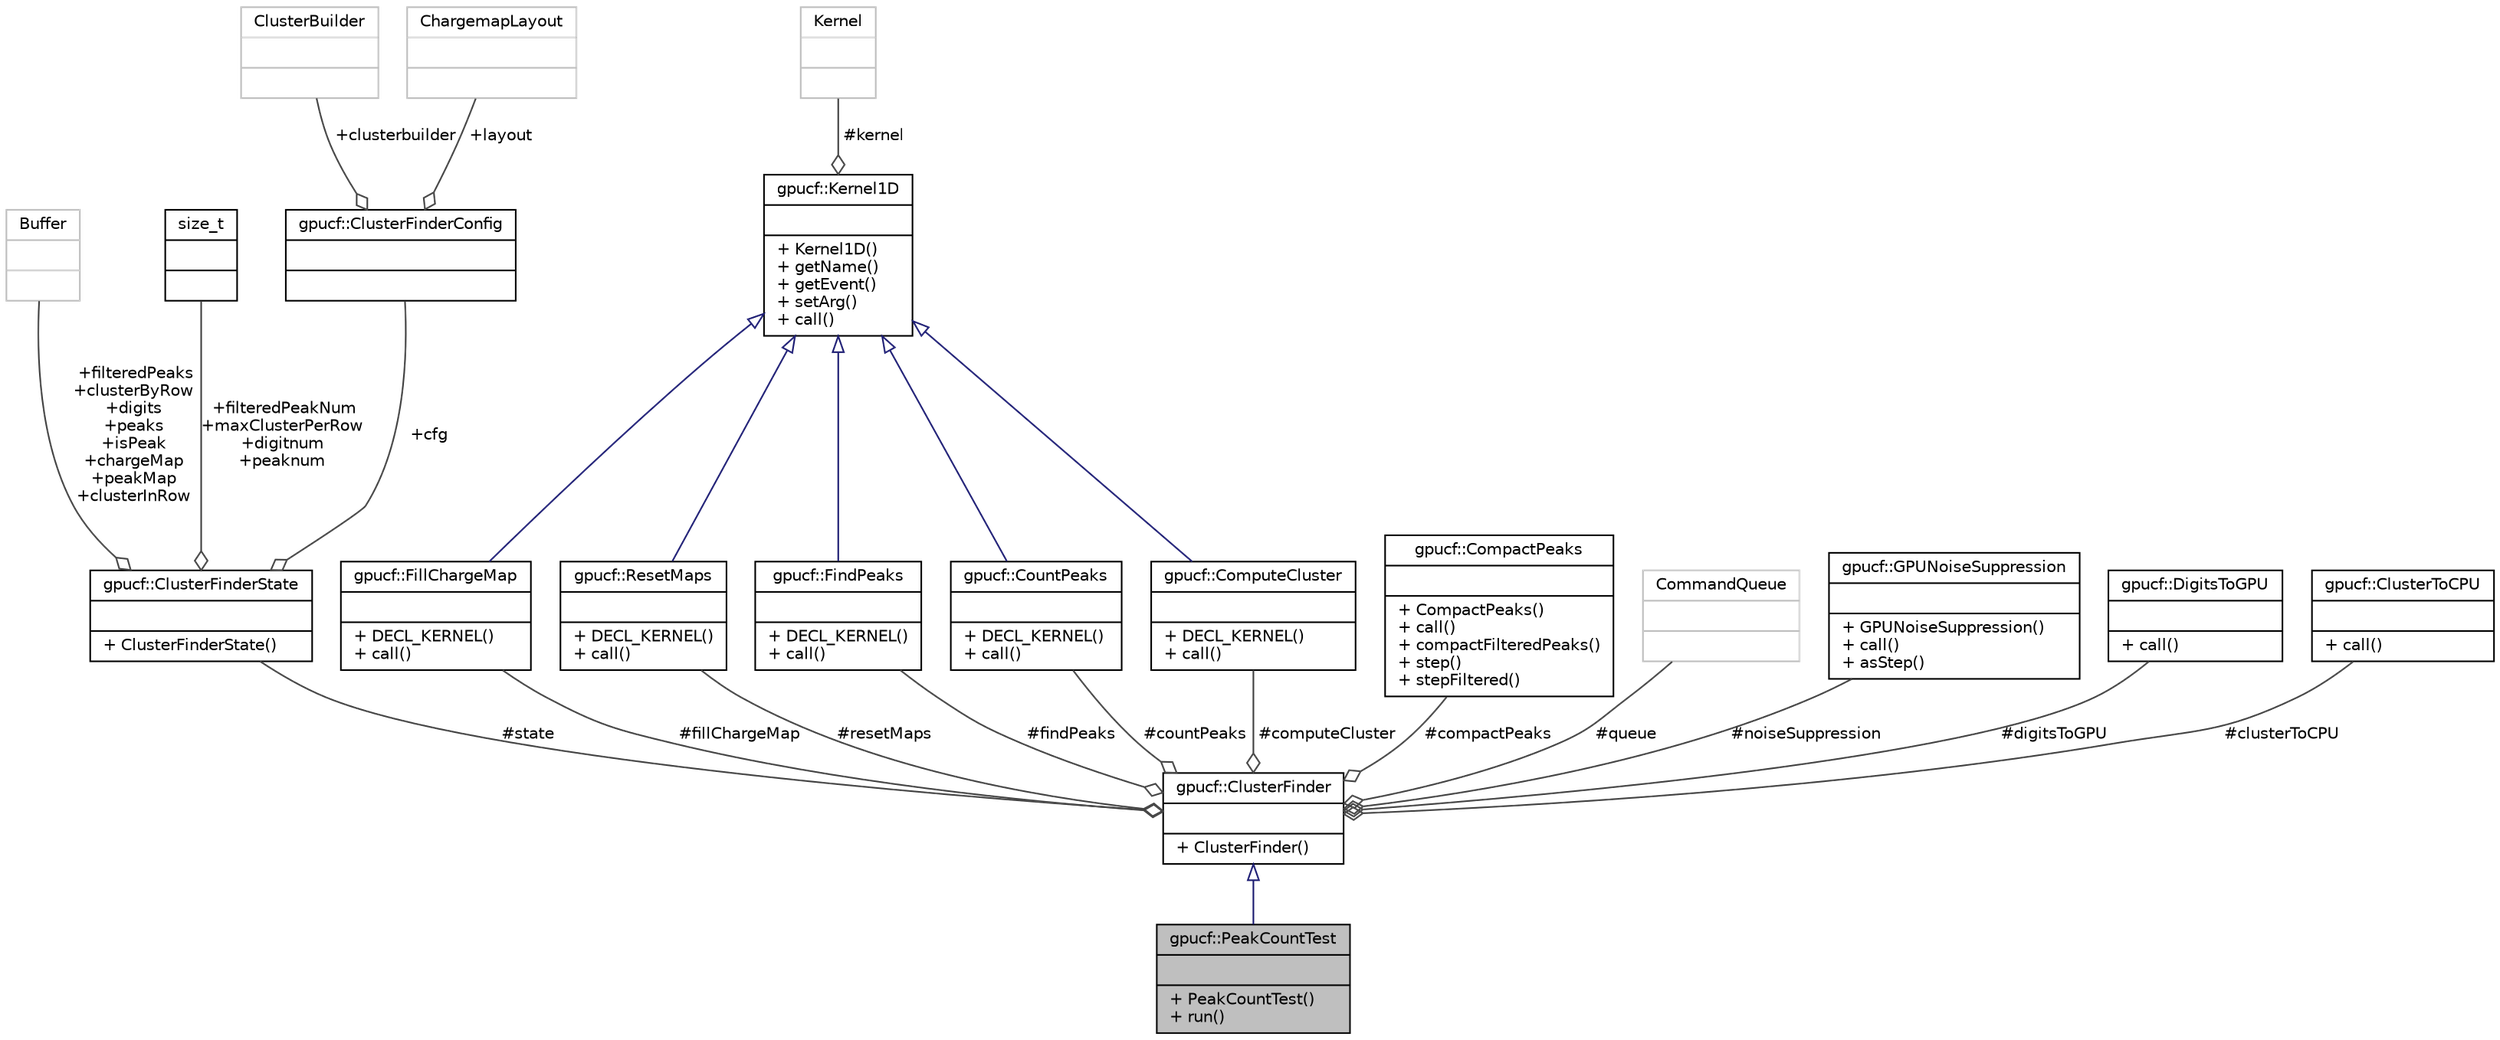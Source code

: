 digraph "gpucf::PeakCountTest"
{
 // INTERACTIVE_SVG=YES
  bgcolor="transparent";
  edge [fontname="Helvetica",fontsize="10",labelfontname="Helvetica",labelfontsize="10"];
  node [fontname="Helvetica",fontsize="10",shape=record];
  Node1 [label="{gpucf::PeakCountTest\n||+ PeakCountTest()\l+ run()\l}",height=0.2,width=0.4,color="black", fillcolor="grey75", style="filled", fontcolor="black"];
  Node2 -> Node1 [dir="back",color="midnightblue",fontsize="10",style="solid",arrowtail="onormal",fontname="Helvetica"];
  Node2 [label="{gpucf::ClusterFinder\n||+ ClusterFinder()\l}",height=0.2,width=0.4,color="black",URL="$d3/d32/classgpucf_1_1ClusterFinder.html"];
  Node3 -> Node2 [color="grey25",fontsize="10",style="solid",label=" #state" ,arrowhead="odiamond",fontname="Helvetica"];
  Node3 [label="{gpucf::ClusterFinderState\n||+ ClusterFinderState()\l}",height=0.2,width=0.4,color="black",URL="$df/d03/structgpucf_1_1ClusterFinderState.html"];
  Node4 -> Node3 [color="grey25",fontsize="10",style="solid",label=" +filteredPeaks\n+clusterByRow\n+digits\n+peaks\n+isPeak\n+chargeMap\n+peakMap\n+clusterInRow" ,arrowhead="odiamond",fontname="Helvetica"];
  Node4 [label="{Buffer\n||}",height=0.2,width=0.4,color="grey75"];
  Node5 -> Node3 [color="grey25",fontsize="10",style="solid",label=" +filteredPeakNum\n+maxClusterPerRow\n+digitnum\n+peaknum" ,arrowhead="odiamond",fontname="Helvetica"];
  Node5 [label="{size_t\n||}",height=0.2,width=0.4,color="black",URL="$dd/de2/classsize__t.html"];
  Node6 -> Node3 [color="grey25",fontsize="10",style="solid",label=" +cfg" ,arrowhead="odiamond",fontname="Helvetica"];
  Node6 [label="{gpucf::ClusterFinderConfig\n||}",height=0.2,width=0.4,color="black",URL="$da/daa/structgpucf_1_1ClusterFinderConfig.html"];
  Node7 -> Node6 [color="grey25",fontsize="10",style="solid",label=" +clusterbuilder" ,arrowhead="odiamond",fontname="Helvetica"];
  Node7 [label="{ClusterBuilder\n||}",height=0.2,width=0.4,color="grey75"];
  Node8 -> Node6 [color="grey25",fontsize="10",style="solid",label=" +layout" ,arrowhead="odiamond",fontname="Helvetica"];
  Node8 [label="{ChargemapLayout\n||}",height=0.2,width=0.4,color="grey75"];
  Node9 -> Node2 [color="grey25",fontsize="10",style="solid",label=" #fillChargeMap" ,arrowhead="odiamond",fontname="Helvetica"];
  Node9 [label="{gpucf::FillChargeMap\n||+ DECL_KERNEL()\l+ call()\l}",height=0.2,width=0.4,color="black",URL="$d8/de4/classgpucf_1_1FillChargeMap.html"];
  Node10 -> Node9 [dir="back",color="midnightblue",fontsize="10",style="solid",arrowtail="onormal",fontname="Helvetica"];
  Node10 [label="{gpucf::Kernel1D\n||+ Kernel1D()\l+ getName()\l+ getEvent()\l+ setArg()\l+ call()\l}",height=0.2,width=0.4,color="black",URL="$d3/d20/classgpucf_1_1Kernel1D.html"];
  Node11 -> Node10 [color="grey25",fontsize="10",style="solid",label=" #kernel" ,arrowhead="odiamond",fontname="Helvetica"];
  Node11 [label="{Kernel\n||}",height=0.2,width=0.4,color="grey75"];
  Node12 -> Node2 [color="grey25",fontsize="10",style="solid",label=" #compactPeaks" ,arrowhead="odiamond",fontname="Helvetica"];
  Node12 [label="{gpucf::CompactPeaks\n||+ CompactPeaks()\l+ call()\l+ compactFilteredPeaks()\l+ step()\l+ stepFiltered()\l}",height=0.2,width=0.4,color="black",URL="$d5/d63/classgpucf_1_1CompactPeaks.html"];
  Node13 -> Node2 [color="grey25",fontsize="10",style="solid",label=" #resetMaps" ,arrowhead="odiamond",fontname="Helvetica"];
  Node13 [label="{gpucf::ResetMaps\n||+ DECL_KERNEL()\l+ call()\l}",height=0.2,width=0.4,color="black",URL="$d8/d9f/classgpucf_1_1ResetMaps.html"];
  Node10 -> Node13 [dir="back",color="midnightblue",fontsize="10",style="solid",arrowtail="onormal",fontname="Helvetica"];
  Node14 -> Node2 [color="grey25",fontsize="10",style="solid",label=" #findPeaks" ,arrowhead="odiamond",fontname="Helvetica"];
  Node14 [label="{gpucf::FindPeaks\n||+ DECL_KERNEL()\l+ call()\l}",height=0.2,width=0.4,color="black",URL="$d7/d29/classgpucf_1_1FindPeaks.html"];
  Node10 -> Node14 [dir="back",color="midnightblue",fontsize="10",style="solid",arrowtail="onormal",fontname="Helvetica"];
  Node15 -> Node2 [color="grey25",fontsize="10",style="solid",label=" #queue" ,arrowhead="odiamond",fontname="Helvetica"];
  Node15 [label="{CommandQueue\n||}",height=0.2,width=0.4,color="grey75"];
  Node16 -> Node2 [color="grey25",fontsize="10",style="solid",label=" #countPeaks" ,arrowhead="odiamond",fontname="Helvetica"];
  Node16 [label="{gpucf::CountPeaks\n||+ DECL_KERNEL()\l+ call()\l}",height=0.2,width=0.4,color="black",URL="$d8/d88/classgpucf_1_1CountPeaks.html"];
  Node10 -> Node16 [dir="back",color="midnightblue",fontsize="10",style="solid",arrowtail="onormal",fontname="Helvetica"];
  Node17 -> Node2 [color="grey25",fontsize="10",style="solid",label=" #computeCluster" ,arrowhead="odiamond",fontname="Helvetica"];
  Node17 [label="{gpucf::ComputeCluster\n||+ DECL_KERNEL()\l+ call()\l}",height=0.2,width=0.4,color="black",URL="$db/d3d/classgpucf_1_1ComputeCluster.html"];
  Node10 -> Node17 [dir="back",color="midnightblue",fontsize="10",style="solid",arrowtail="onormal",fontname="Helvetica"];
  Node18 -> Node2 [color="grey25",fontsize="10",style="solid",label=" #noiseSuppression" ,arrowhead="odiamond",fontname="Helvetica"];
  Node18 [label="{gpucf::GPUNoiseSuppression\n||+ GPUNoiseSuppression()\l+ call()\l+ asStep()\l}",height=0.2,width=0.4,color="black",URL="$d5/d40/classgpucf_1_1GPUNoiseSuppression.html"];
  Node19 -> Node2 [color="grey25",fontsize="10",style="solid",label=" #digitsToGPU" ,arrowhead="odiamond",fontname="Helvetica"];
  Node19 [label="{gpucf::DigitsToGPU\n||+ call()\l}",height=0.2,width=0.4,color="black",URL="$de/d12/classgpucf_1_1DigitsToGPU.html"];
  Node20 -> Node2 [color="grey25",fontsize="10",style="solid",label=" #clusterToCPU" ,arrowhead="odiamond",fontname="Helvetica"];
  Node20 [label="{gpucf::ClusterToCPU\n||+ call()\l}",height=0.2,width=0.4,color="black",URL="$de/dd3/classgpucf_1_1ClusterToCPU.html"];
}
